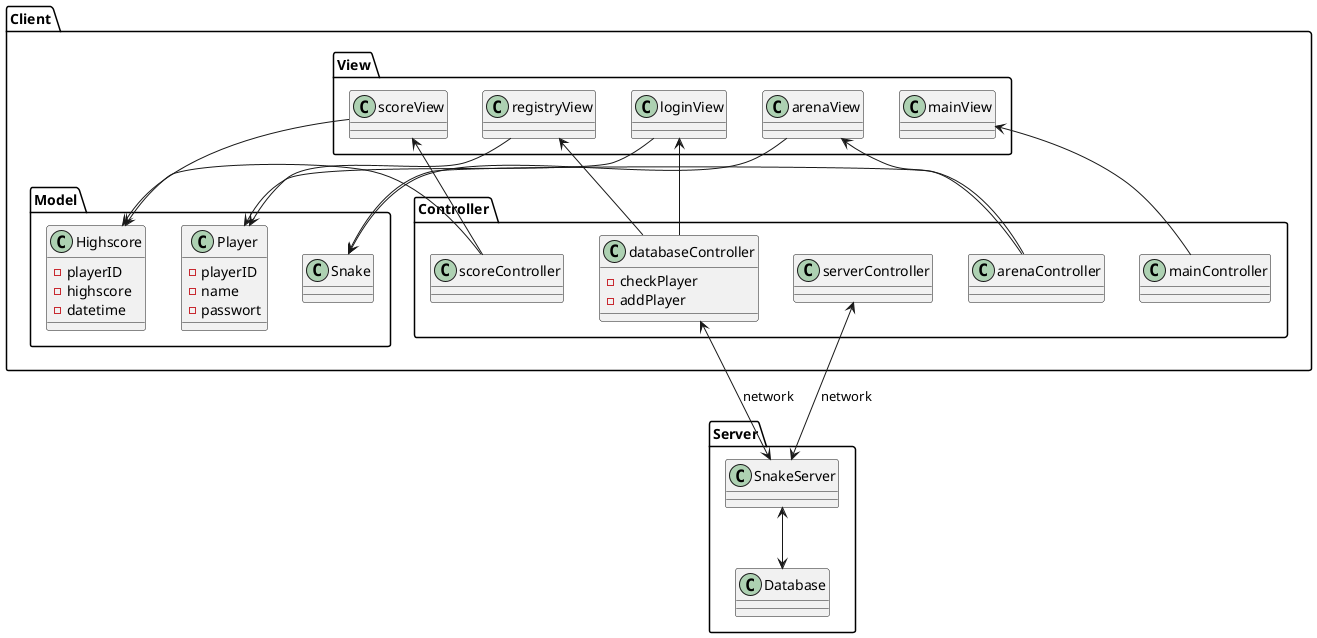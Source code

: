 @startuml
'https://plantuml.com/class-diagram

package Client {
    package Model {
        class Snake {}
        class Player{
        -playerID
        -name
        -passwort
        }
        class Highscore{
        -playerID
        -highscore
        -datetime
        }
    }

    package View {
        class scoreView{}
        class registryView{}
        class loginView{}
        class arenaView{}
        class mainView{}
    }

    package Controller {
        class scoreController {}
        class databaseController {
        -checkPlayer
        -addPlayer
        }
        class arenaController {}
        class mainController {}
        class serverController{}
    }
    'connections
    registryView --> Player
    loginView --> Player
    Highscore <-- scoreView
    Snake <-- arenaView
    scoreView <-- scoreController
    registryView <-- databaseController
    loginView <-- databaseController
    arenaView <-- arenaController
    mainView <-- mainController
    arenaController --> Snake
    scoreController --> Highscore
    }

package Server {
    class SnakeServer
    class Database {}
    'connections
    SnakeServer <--> Database
}

'connections
serverController <--> SnakeServer :network
databaseController <--> SnakeServer :network
@enduml